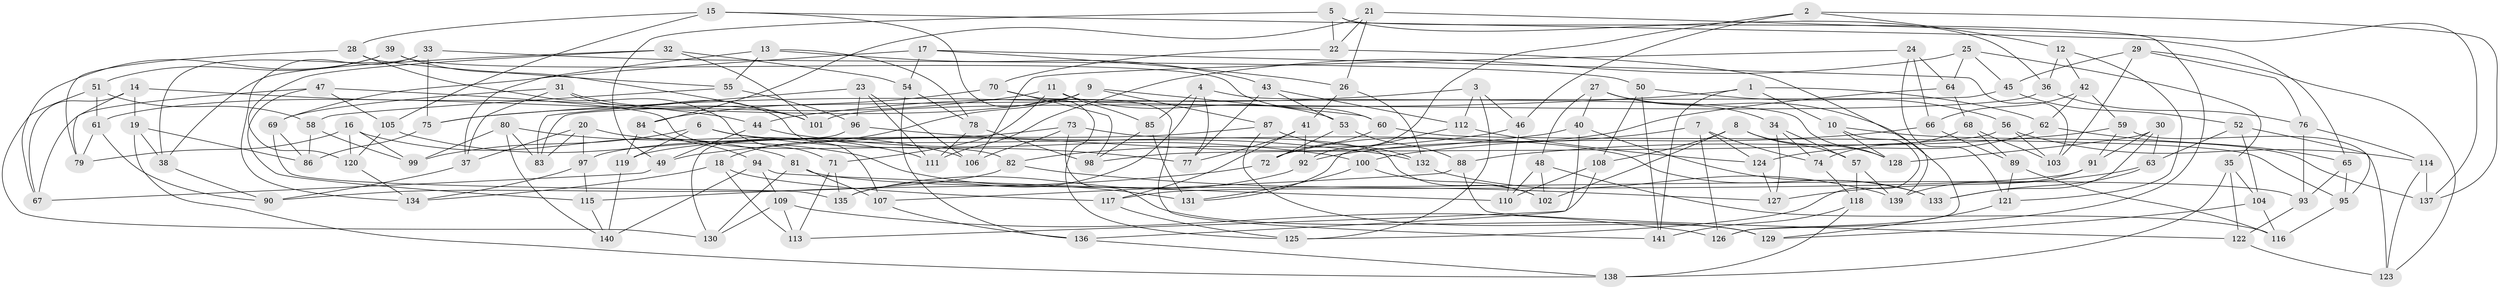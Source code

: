 // Generated by graph-tools (version 1.1) at 2025/50/03/09/25 03:50:53]
// undirected, 141 vertices, 282 edges
graph export_dot {
graph [start="1"]
  node [color=gray90,style=filled];
  1;
  2;
  3;
  4;
  5;
  6;
  7;
  8;
  9;
  10;
  11;
  12;
  13;
  14;
  15;
  16;
  17;
  18;
  19;
  20;
  21;
  22;
  23;
  24;
  25;
  26;
  27;
  28;
  29;
  30;
  31;
  32;
  33;
  34;
  35;
  36;
  37;
  38;
  39;
  40;
  41;
  42;
  43;
  44;
  45;
  46;
  47;
  48;
  49;
  50;
  51;
  52;
  53;
  54;
  55;
  56;
  57;
  58;
  59;
  60;
  61;
  62;
  63;
  64;
  65;
  66;
  67;
  68;
  69;
  70;
  71;
  72;
  73;
  74;
  75;
  76;
  77;
  78;
  79;
  80;
  81;
  82;
  83;
  84;
  85;
  86;
  87;
  88;
  89;
  90;
  91;
  92;
  93;
  94;
  95;
  96;
  97;
  98;
  99;
  100;
  101;
  102;
  103;
  104;
  105;
  106;
  107;
  108;
  109;
  110;
  111;
  112;
  113;
  114;
  115;
  116;
  117;
  118;
  119;
  120;
  121;
  122;
  123;
  124;
  125;
  126;
  127;
  128;
  129;
  130;
  131;
  132;
  133;
  134;
  135;
  136;
  137;
  138;
  139;
  140;
  141;
  1 -- 75;
  1 -- 10;
  1 -- 141;
  1 -- 62;
  2 -- 46;
  2 -- 137;
  2 -- 12;
  2 -- 92;
  3 -- 112;
  3 -- 46;
  3 -- 44;
  3 -- 125;
  4 -- 85;
  4 -- 128;
  4 -- 135;
  4 -- 77;
  5 -- 49;
  5 -- 22;
  5 -- 126;
  5 -- 36;
  6 -- 133;
  6 -- 77;
  6 -- 119;
  6 -- 99;
  7 -- 124;
  7 -- 126;
  7 -- 74;
  7 -- 92;
  8 -- 57;
  8 -- 102;
  8 -- 108;
  8 -- 128;
  9 -- 60;
  9 -- 61;
  9 -- 18;
  9 -- 87;
  10 -- 128;
  10 -- 125;
  10 -- 137;
  11 -- 71;
  11 -- 53;
  11 -- 85;
  11 -- 75;
  12 -- 121;
  12 -- 36;
  12 -- 42;
  13 -- 55;
  13 -- 43;
  13 -- 37;
  13 -- 78;
  14 -- 67;
  14 -- 79;
  14 -- 44;
  14 -- 19;
  15 -- 28;
  15 -- 105;
  15 -- 65;
  15 -- 125;
  16 -- 99;
  16 -- 120;
  16 -- 81;
  16 -- 79;
  17 -- 103;
  17 -- 69;
  17 -- 54;
  17 -- 26;
  18 -- 134;
  18 -- 113;
  18 -- 117;
  19 -- 86;
  19 -- 38;
  19 -- 138;
  20 -- 97;
  20 -- 106;
  20 -- 37;
  20 -- 83;
  21 -- 137;
  21 -- 84;
  21 -- 26;
  21 -- 22;
  22 -- 139;
  22 -- 70;
  23 -- 111;
  23 -- 83;
  23 -- 106;
  23 -- 96;
  24 -- 121;
  24 -- 64;
  24 -- 106;
  24 -- 66;
  25 -- 111;
  25 -- 45;
  25 -- 64;
  25 -- 35;
  26 -- 132;
  26 -- 41;
  27 -- 40;
  27 -- 48;
  27 -- 126;
  27 -- 34;
  28 -- 71;
  28 -- 55;
  28 -- 79;
  29 -- 45;
  29 -- 76;
  29 -- 103;
  29 -- 123;
  30 -- 63;
  30 -- 128;
  30 -- 91;
  30 -- 133;
  31 -- 69;
  31 -- 107;
  31 -- 101;
  31 -- 37;
  32 -- 120;
  32 -- 38;
  32 -- 101;
  32 -- 54;
  33 -- 75;
  33 -- 50;
  33 -- 38;
  33 -- 134;
  34 -- 127;
  34 -- 57;
  34 -- 74;
  35 -- 104;
  35 -- 138;
  35 -- 122;
  36 -- 76;
  36 -- 101;
  37 -- 90;
  38 -- 90;
  39 -- 51;
  39 -- 67;
  39 -- 60;
  39 -- 101;
  40 -- 136;
  40 -- 49;
  40 -- 133;
  41 -- 92;
  41 -- 77;
  41 -- 117;
  42 -- 66;
  42 -- 62;
  42 -- 59;
  43 -- 77;
  43 -- 53;
  43 -- 112;
  44 -- 49;
  44 -- 100;
  45 -- 52;
  45 -- 83;
  46 -- 110;
  46 -- 82;
  47 -- 67;
  47 -- 82;
  47 -- 105;
  47 -- 115;
  48 -- 102;
  48 -- 110;
  48 -- 116;
  49 -- 67;
  50 -- 141;
  50 -- 108;
  50 -- 56;
  51 -- 61;
  51 -- 58;
  51 -- 130;
  52 -- 104;
  52 -- 95;
  52 -- 63;
  53 -- 72;
  53 -- 88;
  54 -- 136;
  54 -- 78;
  55 -- 58;
  55 -- 96;
  56 -- 114;
  56 -- 98;
  56 -- 103;
  57 -- 118;
  57 -- 139;
  58 -- 86;
  58 -- 99;
  59 -- 123;
  59 -- 91;
  59 -- 88;
  60 -- 72;
  60 -- 95;
  61 -- 79;
  61 -- 90;
  62 -- 65;
  62 -- 124;
  63 -- 133;
  63 -- 127;
  64 -- 72;
  64 -- 68;
  65 -- 93;
  65 -- 95;
  66 -- 89;
  66 -- 100;
  68 -- 74;
  68 -- 89;
  68 -- 103;
  69 -- 135;
  69 -- 86;
  70 -- 141;
  70 -- 84;
  70 -- 98;
  71 -- 135;
  71 -- 113;
  72 -- 115;
  73 -- 106;
  73 -- 102;
  73 -- 129;
  73 -- 97;
  74 -- 118;
  75 -- 86;
  76 -- 93;
  76 -- 114;
  78 -- 111;
  78 -- 98;
  80 -- 140;
  80 -- 111;
  80 -- 83;
  80 -- 99;
  81 -- 93;
  81 -- 107;
  81 -- 130;
  82 -- 127;
  82 -- 90;
  84 -- 119;
  84 -- 94;
  85 -- 131;
  85 -- 98;
  87 -- 132;
  87 -- 129;
  87 -- 119;
  88 -- 122;
  88 -- 107;
  89 -- 116;
  89 -- 121;
  91 -- 139;
  91 -- 117;
  92 -- 135;
  93 -- 122;
  94 -- 109;
  94 -- 140;
  94 -- 110;
  95 -- 116;
  96 -- 132;
  96 -- 130;
  97 -- 115;
  97 -- 134;
  100 -- 131;
  100 -- 102;
  104 -- 129;
  104 -- 116;
  105 -- 131;
  105 -- 120;
  107 -- 136;
  108 -- 110;
  108 -- 113;
  109 -- 113;
  109 -- 126;
  109 -- 130;
  112 -- 131;
  112 -- 124;
  114 -- 137;
  114 -- 123;
  115 -- 140;
  117 -- 125;
  118 -- 141;
  118 -- 138;
  119 -- 140;
  120 -- 134;
  121 -- 129;
  122 -- 123;
  124 -- 127;
  132 -- 139;
  136 -- 138;
}
